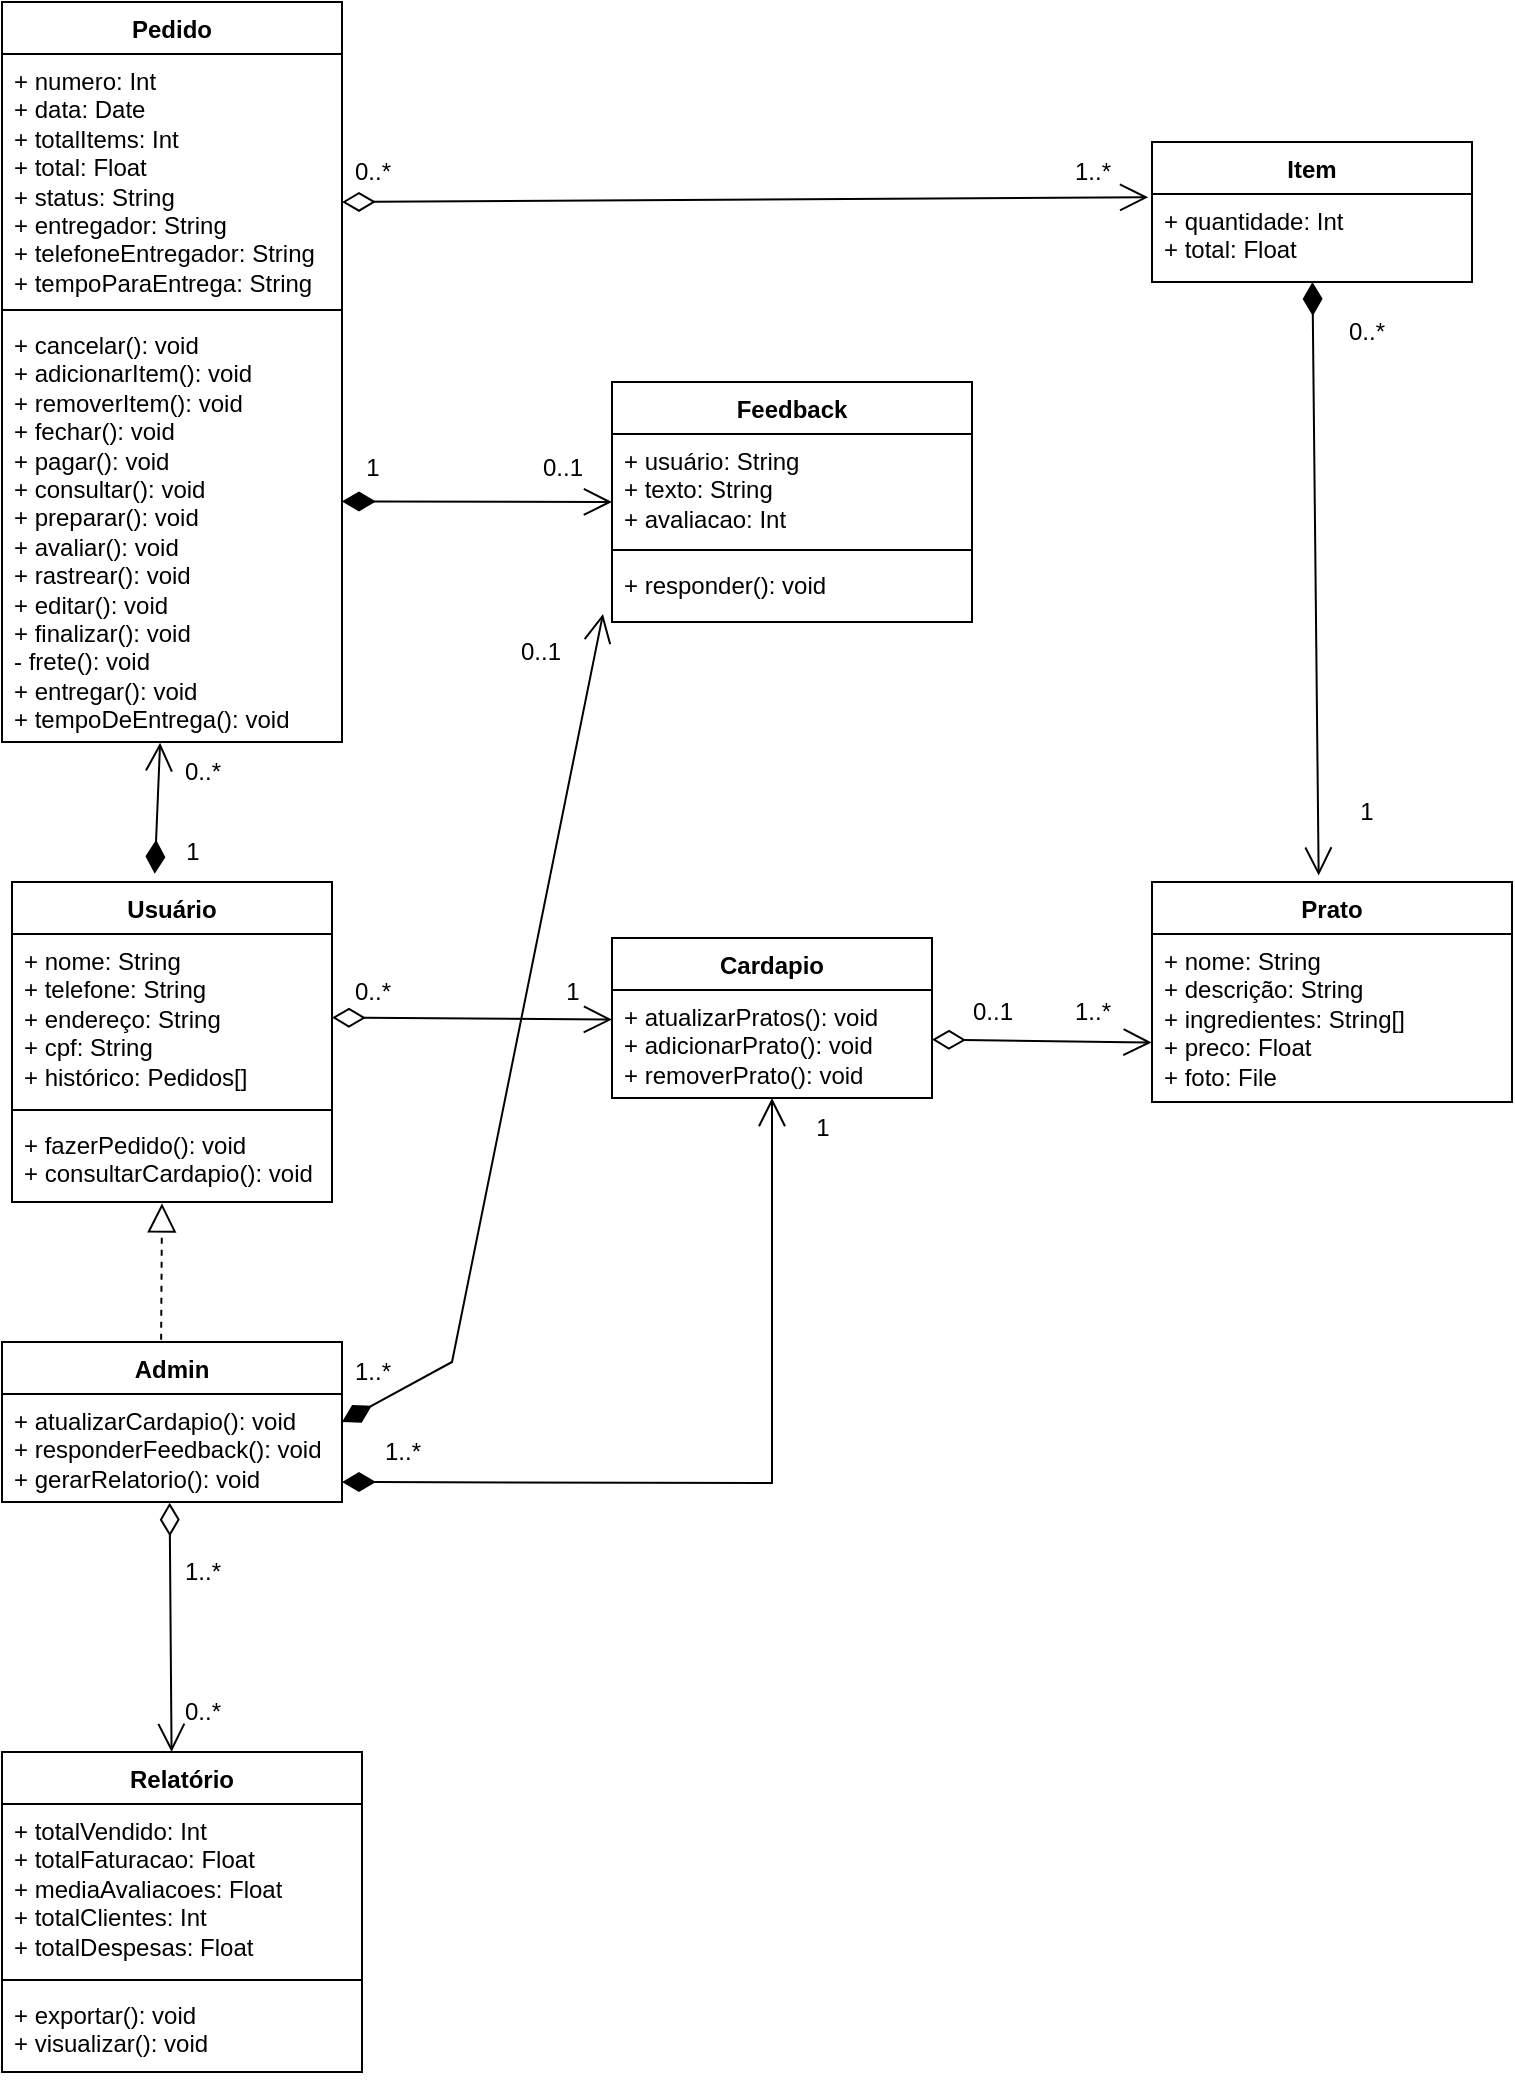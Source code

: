 <mxfile version="22.1.0" type="device">
  <diagram name="Página-1" id="g3fnGgs9r4yZHIELF1q-">
    <mxGraphModel dx="819" dy="1624" grid="1" gridSize="10" guides="1" tooltips="1" connect="1" arrows="1" fold="1" page="1" pageScale="1" pageWidth="827" pageHeight="1169" math="0" shadow="0">
      <root>
        <mxCell id="0" />
        <mxCell id="1" parent="0" />
        <mxCell id="-yaVqUtb58Py8cYCI8hH-15" value="Usuário" style="swimlane;fontStyle=1;align=center;verticalAlign=top;childLayout=stackLayout;horizontal=1;startSize=26;horizontalStack=0;resizeParent=1;resizeParentMax=0;resizeLast=0;collapsible=1;marginBottom=0;whiteSpace=wrap;html=1;fixedWidth=0;resizeHeight=1;resizeWidth=1;" parent="1" vertex="1">
          <mxGeometry x="130" y="150" width="160" height="160" as="geometry" />
        </mxCell>
        <mxCell id="-yaVqUtb58Py8cYCI8hH-16" value="+ nome: String&lt;br&gt;+ telefone: String&lt;br&gt;+ endereço: String&lt;br&gt;+ cpf: String&lt;br&gt;+ histórico: Pedidos[]" style="text;strokeColor=none;fillColor=none;align=left;verticalAlign=top;spacingLeft=4;spacingRight=4;overflow=hidden;rotatable=0;points=[[0,0.5],[1,0.5]];portConstraint=eastwest;whiteSpace=wrap;html=1;" parent="-yaVqUtb58Py8cYCI8hH-15" vertex="1">
          <mxGeometry y="26" width="160" height="84" as="geometry" />
        </mxCell>
        <mxCell id="-yaVqUtb58Py8cYCI8hH-17" value="" style="line;strokeWidth=1;fillColor=none;align=left;verticalAlign=middle;spacingTop=-1;spacingLeft=3;spacingRight=3;rotatable=0;labelPosition=right;points=[];portConstraint=eastwest;strokeColor=inherit;" parent="-yaVqUtb58Py8cYCI8hH-15" vertex="1">
          <mxGeometry y="110" width="160" height="8" as="geometry" />
        </mxCell>
        <mxCell id="-yaVqUtb58Py8cYCI8hH-18" value="+ fazerPedido(): void&lt;br&gt;+ consultarCardapio(): void" style="text;strokeColor=none;fillColor=none;align=left;verticalAlign=top;spacingLeft=4;spacingRight=4;overflow=hidden;rotatable=0;points=[[0,0.5],[1,0.5]];portConstraint=eastwest;whiteSpace=wrap;html=1;" parent="-yaVqUtb58Py8cYCI8hH-15" vertex="1">
          <mxGeometry y="118" width="160" height="42" as="geometry" />
        </mxCell>
        <mxCell id="-yaVqUtb58Py8cYCI8hH-46" value="Pedido" style="swimlane;fontStyle=1;align=center;verticalAlign=top;childLayout=stackLayout;horizontal=1;startSize=26;horizontalStack=0;resizeParent=1;resizeParentMax=0;resizeLast=0;collapsible=1;marginBottom=0;whiteSpace=wrap;html=1;" parent="1" vertex="1">
          <mxGeometry x="125" y="-290" width="170" height="370" as="geometry" />
        </mxCell>
        <mxCell id="-yaVqUtb58Py8cYCI8hH-47" value="+ numero: Int&lt;br style=&quot;border-color: var(--border-color);&quot;&gt;+ data: Date&lt;br&gt;+ totalItems: Int&lt;br style=&quot;border-color: var(--border-color);&quot;&gt;+ total: Float&lt;br style=&quot;border-color: var(--border-color);&quot;&gt;+ status: String&lt;br&gt;+ entregador: String&lt;br&gt;+ telefoneEntregador: String&lt;br&gt;+ tempoParaEntrega: String" style="text;strokeColor=none;fillColor=none;align=left;verticalAlign=top;spacingLeft=4;spacingRight=4;overflow=hidden;rotatable=0;points=[[0,0.5],[1,0.5]];portConstraint=eastwest;whiteSpace=wrap;html=1;" parent="-yaVqUtb58Py8cYCI8hH-46" vertex="1">
          <mxGeometry y="26" width="170" height="124" as="geometry" />
        </mxCell>
        <mxCell id="-yaVqUtb58Py8cYCI8hH-48" value="" style="line;strokeWidth=1;fillColor=none;align=left;verticalAlign=middle;spacingTop=-1;spacingLeft=3;spacingRight=3;rotatable=0;labelPosition=right;points=[];portConstraint=eastwest;strokeColor=inherit;" parent="-yaVqUtb58Py8cYCI8hH-46" vertex="1">
          <mxGeometry y="150" width="170" height="8" as="geometry" />
        </mxCell>
        <mxCell id="-yaVqUtb58Py8cYCI8hH-49" value="+ cancelar(): void&lt;br&gt;+ adicionarItem(): void&lt;br&gt;+ removerItem(): void&lt;br&gt;+ fechar(): void&lt;br&gt;+ pagar(): void&lt;br&gt;+ consultar(): void&lt;br&gt;+ preparar(): void&lt;br&gt;+ avaliar(): void&lt;br&gt;+ rastrear(): void&lt;br&gt;+ editar(): void&lt;br&gt;+ finalizar(): void&lt;br&gt;- frete(): void&lt;br&gt;+ entregar(): void&lt;br&gt;+ tempoDeEntrega(): void" style="text;strokeColor=none;fillColor=none;align=left;verticalAlign=top;spacingLeft=4;spacingRight=4;overflow=hidden;rotatable=0;points=[[0,0.5],[1,0.5]];portConstraint=eastwest;whiteSpace=wrap;html=1;" parent="-yaVqUtb58Py8cYCI8hH-46" vertex="1">
          <mxGeometry y="158" width="170" height="212" as="geometry" />
        </mxCell>
        <mxCell id="-yaVqUtb58Py8cYCI8hH-50" value="Item" style="swimlane;fontStyle=1;align=center;verticalAlign=top;childLayout=stackLayout;horizontal=1;startSize=26;horizontalStack=0;resizeParent=1;resizeParentMax=0;resizeLast=0;collapsible=1;marginBottom=0;whiteSpace=wrap;html=1;" parent="1" vertex="1">
          <mxGeometry x="700" y="-220" width="160" height="70" as="geometry" />
        </mxCell>
        <mxCell id="-yaVqUtb58Py8cYCI8hH-51" value="+ quantidade: Int&lt;br style=&quot;border-color: var(--border-color);&quot;&gt;+ total: Float" style="text;strokeColor=none;fillColor=none;align=left;verticalAlign=top;spacingLeft=4;spacingRight=4;overflow=hidden;rotatable=0;points=[[0,0.5],[1,0.5]];portConstraint=eastwest;whiteSpace=wrap;html=1;" parent="-yaVqUtb58Py8cYCI8hH-50" vertex="1">
          <mxGeometry y="26" width="160" height="44" as="geometry" />
        </mxCell>
        <mxCell id="-yaVqUtb58Py8cYCI8hH-61" value="Cardapio" style="swimlane;fontStyle=1;align=center;verticalAlign=top;childLayout=stackLayout;horizontal=1;startSize=26;horizontalStack=0;resizeParent=1;resizeParentMax=0;resizeLast=0;collapsible=1;marginBottom=0;whiteSpace=wrap;html=1;fixedWidth=0;resizeHeight=1;resizeWidth=1;" parent="1" vertex="1">
          <mxGeometry x="430" y="178" width="160" height="80" as="geometry" />
        </mxCell>
        <mxCell id="-yaVqUtb58Py8cYCI8hH-64" value="+ atualizarPratos(): void&lt;br&gt;+ adicionarPrato(): void&lt;br&gt;+ removerPrato(): void" style="text;strokeColor=none;fillColor=none;align=left;verticalAlign=top;spacingLeft=4;spacingRight=4;overflow=hidden;rotatable=0;points=[[0,0.5],[1,0.5]];portConstraint=eastwest;whiteSpace=wrap;html=1;" parent="-yaVqUtb58Py8cYCI8hH-61" vertex="1">
          <mxGeometry y="26" width="160" height="54" as="geometry" />
        </mxCell>
        <mxCell id="-yaVqUtb58Py8cYCI8hH-65" value="Prato" style="swimlane;fontStyle=1;align=center;verticalAlign=top;childLayout=stackLayout;horizontal=1;startSize=26;horizontalStack=0;resizeParent=1;resizeParentMax=0;resizeLast=0;collapsible=1;marginBottom=0;whiteSpace=wrap;html=1;fixedWidth=0;resizeHeight=1;resizeWidth=1;" parent="1" vertex="1">
          <mxGeometry x="700" y="150" width="180" height="110" as="geometry" />
        </mxCell>
        <mxCell id="-yaVqUtb58Py8cYCI8hH-66" value="+ nome: String&lt;br&gt;+ descrição: String&lt;br&gt;+ ingredientes: String[]&lt;br&gt;+ preco: Float&lt;br&gt;+ foto: File" style="text;strokeColor=none;fillColor=none;align=left;verticalAlign=top;spacingLeft=4;spacingRight=4;overflow=hidden;rotatable=0;points=[[0,0.5],[1,0.5]];portConstraint=eastwest;whiteSpace=wrap;html=1;" parent="-yaVqUtb58Py8cYCI8hH-65" vertex="1">
          <mxGeometry y="26" width="180" height="84" as="geometry" />
        </mxCell>
        <mxCell id="-yaVqUtb58Py8cYCI8hH-73" value="Admin" style="swimlane;fontStyle=1;align=center;verticalAlign=top;childLayout=stackLayout;horizontal=1;startSize=26;horizontalStack=0;resizeParent=1;resizeParentMax=0;resizeLast=0;collapsible=1;marginBottom=0;whiteSpace=wrap;html=1;fixedWidth=0;resizeHeight=1;resizeWidth=1;" parent="1" vertex="1">
          <mxGeometry x="125" y="380" width="170" height="80" as="geometry" />
        </mxCell>
        <mxCell id="-yaVqUtb58Py8cYCI8hH-76" value="+ atualizarCardapio(): void&lt;br&gt;+ responderFeedback(): void&lt;br&gt;+ gerarRelatorio(): void" style="text;strokeColor=none;fillColor=none;align=left;verticalAlign=top;spacingLeft=4;spacingRight=4;overflow=hidden;rotatable=0;points=[[0,0.5],[1,0.5]];portConstraint=eastwest;whiteSpace=wrap;html=1;" parent="-yaVqUtb58Py8cYCI8hH-73" vertex="1">
          <mxGeometry y="26" width="170" height="54" as="geometry" />
        </mxCell>
        <mxCell id="-yaVqUtb58Py8cYCI8hH-86" value="Feedback" style="swimlane;fontStyle=1;align=center;verticalAlign=top;childLayout=stackLayout;horizontal=1;startSize=26;horizontalStack=0;resizeParent=1;resizeParentMax=0;resizeLast=0;collapsible=1;marginBottom=0;whiteSpace=wrap;html=1;fixedWidth=0;resizeHeight=1;resizeWidth=1;" parent="1" vertex="1">
          <mxGeometry x="430" y="-100" width="180" height="120" as="geometry" />
        </mxCell>
        <mxCell id="-yaVqUtb58Py8cYCI8hH-87" value="+ usuário: String&lt;br style=&quot;border-color: var(--border-color);&quot;&gt;+ texto: String&lt;br style=&quot;border-color: var(--border-color);&quot;&gt;+ avaliacao: Int" style="text;strokeColor=none;fillColor=none;align=left;verticalAlign=top;spacingLeft=4;spacingRight=4;overflow=hidden;rotatable=0;points=[[0,0.5],[1,0.5]];portConstraint=eastwest;whiteSpace=wrap;html=1;" parent="-yaVqUtb58Py8cYCI8hH-86" vertex="1">
          <mxGeometry y="26" width="180" height="54" as="geometry" />
        </mxCell>
        <mxCell id="-yaVqUtb58Py8cYCI8hH-88" value="" style="line;strokeWidth=1;fillColor=none;align=left;verticalAlign=middle;spacingTop=-1;spacingLeft=3;spacingRight=3;rotatable=0;labelPosition=right;points=[];portConstraint=eastwest;strokeColor=inherit;" parent="-yaVqUtb58Py8cYCI8hH-86" vertex="1">
          <mxGeometry y="80" width="180" height="8" as="geometry" />
        </mxCell>
        <mxCell id="-yaVqUtb58Py8cYCI8hH-89" value="+ responder(): void" style="text;strokeColor=none;fillColor=none;align=left;verticalAlign=top;spacingLeft=4;spacingRight=4;overflow=hidden;rotatable=0;points=[[0,0.5],[1,0.5]];portConstraint=eastwest;whiteSpace=wrap;html=1;" parent="-yaVqUtb58Py8cYCI8hH-86" vertex="1">
          <mxGeometry y="88" width="180" height="32" as="geometry" />
        </mxCell>
        <mxCell id="-yaVqUtb58Py8cYCI8hH-93" value="Relatório" style="swimlane;fontStyle=1;align=center;verticalAlign=top;childLayout=stackLayout;horizontal=1;startSize=26;horizontalStack=0;resizeParent=1;resizeParentMax=0;resizeLast=0;collapsible=1;marginBottom=0;whiteSpace=wrap;html=1;fixedWidth=0;resizeHeight=1;resizeWidth=1;" parent="1" vertex="1">
          <mxGeometry x="125" y="585" width="180" height="160" as="geometry" />
        </mxCell>
        <mxCell id="-yaVqUtb58Py8cYCI8hH-94" value="+ totalVendido: Int&lt;br style=&quot;border-color: var(--border-color);&quot;&gt;+ totalFaturacao: Float&lt;br style=&quot;border-color: var(--border-color);&quot;&gt;+ mediaAvaliacoes: Float&lt;br&gt;+ totalClientes: Int&lt;br&gt;+ totalDespesas: Float" style="text;strokeColor=none;fillColor=none;align=left;verticalAlign=top;spacingLeft=4;spacingRight=4;overflow=hidden;rotatable=0;points=[[0,0.5],[1,0.5]];portConstraint=eastwest;whiteSpace=wrap;html=1;" parent="-yaVqUtb58Py8cYCI8hH-93" vertex="1">
          <mxGeometry y="26" width="180" height="84" as="geometry" />
        </mxCell>
        <mxCell id="-yaVqUtb58Py8cYCI8hH-95" value="" style="line;strokeWidth=1;fillColor=none;align=left;verticalAlign=middle;spacingTop=-1;spacingLeft=3;spacingRight=3;rotatable=0;labelPosition=right;points=[];portConstraint=eastwest;strokeColor=inherit;" parent="-yaVqUtb58Py8cYCI8hH-93" vertex="1">
          <mxGeometry y="110" width="180" height="8" as="geometry" />
        </mxCell>
        <mxCell id="-yaVqUtb58Py8cYCI8hH-96" value="+ exportar(): void&lt;br&gt;+ visualizar(): void" style="text;strokeColor=none;fillColor=none;align=left;verticalAlign=top;spacingLeft=4;spacingRight=4;overflow=hidden;rotatable=0;points=[[0,0.5],[1,0.5]];portConstraint=eastwest;whiteSpace=wrap;html=1;" parent="-yaVqUtb58Py8cYCI8hH-93" vertex="1">
          <mxGeometry y="118" width="180" height="42" as="geometry" />
        </mxCell>
        <mxCell id="-yaVqUtb58Py8cYCI8hH-100" value="" style="endArrow=block;dashed=1;endFill=0;endSize=12;html=1;rounded=0;entryX=0.515;entryY=1.016;entryDx=0;entryDy=0;entryPerimeter=0;exitX=0.468;exitY=-0.014;exitDx=0;exitDy=0;exitPerimeter=0;" parent="1" source="-yaVqUtb58Py8cYCI8hH-73" edge="1">
          <mxGeometry width="160" relative="1" as="geometry">
            <mxPoint x="202.6" y="380" as="sourcePoint" />
            <mxPoint x="205.0" y="310.672" as="targetPoint" />
          </mxGeometry>
        </mxCell>
        <mxCell id="-yaVqUtb58Py8cYCI8hH-101" value="" style="endArrow=open;html=1;endSize=12;startArrow=diamondThin;startSize=14;startFill=0;align=left;verticalAlign=bottom;rounded=0;exitX=0.493;exitY=1.006;exitDx=0;exitDy=0;exitPerimeter=0;entryX=0.471;entryY=0;entryDx=0;entryDy=0;entryPerimeter=0;" parent="1" source="-yaVqUtb58Py8cYCI8hH-76" target="-yaVqUtb58Py8cYCI8hH-93" edge="1">
          <mxGeometry x="-1" y="3" relative="1" as="geometry">
            <mxPoint x="209.44" y="458.92" as="sourcePoint" />
            <mxPoint x="210" y="580" as="targetPoint" />
          </mxGeometry>
        </mxCell>
        <mxCell id="-yaVqUtb58Py8cYCI8hH-102" value="1..*" style="text;html=1;align=center;verticalAlign=middle;resizable=0;points=[];autosize=1;strokeColor=none;fillColor=none;" parent="1" vertex="1">
          <mxGeometry x="205" y="480" width="40" height="30" as="geometry" />
        </mxCell>
        <mxCell id="-yaVqUtb58Py8cYCI8hH-103" value="0..*" style="text;html=1;align=center;verticalAlign=middle;resizable=0;points=[];autosize=1;strokeColor=none;fillColor=none;" parent="1" vertex="1">
          <mxGeometry x="205" y="550" width="40" height="30" as="geometry" />
        </mxCell>
        <mxCell id="-yaVqUtb58Py8cYCI8hH-104" value="" style="endArrow=open;html=1;endSize=12;startArrow=diamondThin;startSize=14;startFill=0;edgeStyle=orthogonalEdgeStyle;align=left;verticalAlign=bottom;rounded=0;entryX=0;entryY=0.274;entryDx=0;entryDy=0;entryPerimeter=0;" parent="1" target="-yaVqUtb58Py8cYCI8hH-64" edge="1">
          <mxGeometry x="-1" y="3" relative="1" as="geometry">
            <mxPoint x="290" y="217.8" as="sourcePoint" />
            <mxPoint x="450" y="217.8" as="targetPoint" />
          </mxGeometry>
        </mxCell>
        <mxCell id="-yaVqUtb58Py8cYCI8hH-105" value="0..*" style="text;html=1;align=center;verticalAlign=middle;resizable=0;points=[];autosize=1;strokeColor=none;fillColor=none;" parent="1" vertex="1">
          <mxGeometry x="290" y="190" width="40" height="30" as="geometry" />
        </mxCell>
        <mxCell id="-yaVqUtb58Py8cYCI8hH-106" value="1" style="text;html=1;align=center;verticalAlign=middle;resizable=0;points=[];autosize=1;strokeColor=none;fillColor=none;" parent="1" vertex="1">
          <mxGeometry x="395" y="190" width="30" height="30" as="geometry" />
        </mxCell>
        <mxCell id="-yaVqUtb58Py8cYCI8hH-108" value="" style="endArrow=open;html=1;endSize=12;startArrow=diamondThin;startSize=14;startFill=1;edgeStyle=orthogonalEdgeStyle;align=left;verticalAlign=bottom;rounded=0;entryX=0.5;entryY=1;entryDx=0;entryDy=0;" parent="1" target="-yaVqUtb58Py8cYCI8hH-61" edge="1">
          <mxGeometry x="-1" y="3" relative="1" as="geometry">
            <mxPoint x="295" y="450" as="sourcePoint" />
            <mxPoint x="455" y="450" as="targetPoint" />
          </mxGeometry>
        </mxCell>
        <mxCell id="-yaVqUtb58Py8cYCI8hH-109" value="1..*" style="text;html=1;align=center;verticalAlign=middle;resizable=0;points=[];autosize=1;strokeColor=none;fillColor=none;" parent="1" vertex="1">
          <mxGeometry x="305" y="420" width="40" height="30" as="geometry" />
        </mxCell>
        <mxCell id="-yaVqUtb58Py8cYCI8hH-111" value="1" style="text;html=1;align=center;verticalAlign=middle;resizable=0;points=[];autosize=1;strokeColor=none;fillColor=none;" parent="1" vertex="1">
          <mxGeometry x="520" y="258" width="30" height="30" as="geometry" />
        </mxCell>
        <mxCell id="-yaVqUtb58Py8cYCI8hH-112" value="" style="endArrow=open;html=1;endSize=12;startArrow=diamondThin;startSize=14;startFill=1;align=left;verticalAlign=bottom;rounded=0;entryX=0.465;entryY=1.002;entryDx=0;entryDy=0;entryPerimeter=0;exitX=0.446;exitY=-0.026;exitDx=0;exitDy=0;exitPerimeter=0;" parent="1" source="-yaVqUtb58Py8cYCI8hH-15" target="-yaVqUtb58Py8cYCI8hH-49" edge="1">
          <mxGeometry x="-1" y="3" relative="1" as="geometry">
            <mxPoint x="210" y="148" as="sourcePoint" />
            <mxPoint x="214.97" y="39.996" as="targetPoint" />
          </mxGeometry>
        </mxCell>
        <mxCell id="-yaVqUtb58Py8cYCI8hH-113" value="0..*" style="text;html=1;align=center;verticalAlign=middle;resizable=0;points=[];autosize=1;strokeColor=none;fillColor=none;" parent="1" vertex="1">
          <mxGeometry x="205" y="80" width="40" height="30" as="geometry" />
        </mxCell>
        <mxCell id="-yaVqUtb58Py8cYCI8hH-114" value="1" style="text;html=1;align=center;verticalAlign=middle;resizable=0;points=[];autosize=1;strokeColor=none;fillColor=none;" parent="1" vertex="1">
          <mxGeometry x="205" y="120" width="30" height="30" as="geometry" />
        </mxCell>
        <mxCell id="-yaVqUtb58Py8cYCI8hH-115" value="" style="endArrow=open;html=1;endSize=12;startArrow=diamondThin;startSize=14;startFill=0;align=left;verticalAlign=bottom;rounded=0;entryX=-0.012;entryY=0.037;entryDx=0;entryDy=0;entryPerimeter=0;" parent="1" target="-yaVqUtb58Py8cYCI8hH-51" edge="1">
          <mxGeometry x="-1" y="3" relative="1" as="geometry">
            <mxPoint x="295" y="-190" as="sourcePoint" />
            <mxPoint x="455" y="-190" as="targetPoint" />
          </mxGeometry>
        </mxCell>
        <mxCell id="-yaVqUtb58Py8cYCI8hH-116" value="0..*" style="text;html=1;align=center;verticalAlign=middle;resizable=0;points=[];autosize=1;strokeColor=none;fillColor=none;" parent="1" vertex="1">
          <mxGeometry x="290" y="-220" width="40" height="30" as="geometry" />
        </mxCell>
        <mxCell id="-yaVqUtb58Py8cYCI8hH-117" value="1..*" style="text;html=1;align=center;verticalAlign=middle;resizable=0;points=[];autosize=1;strokeColor=none;fillColor=none;" parent="1" vertex="1">
          <mxGeometry x="650" y="-220" width="40" height="30" as="geometry" />
        </mxCell>
        <mxCell id="-yaVqUtb58Py8cYCI8hH-118" value="" style="endArrow=open;html=1;endSize=12;startArrow=diamondThin;startSize=14;startFill=1;align=left;verticalAlign=bottom;rounded=0;" parent="1" edge="1">
          <mxGeometry x="-1" y="3" relative="1" as="geometry">
            <mxPoint x="295" y="-40.29" as="sourcePoint" />
            <mxPoint x="430" y="-40" as="targetPoint" />
          </mxGeometry>
        </mxCell>
        <mxCell id="-yaVqUtb58Py8cYCI8hH-119" value="1" style="text;html=1;align=center;verticalAlign=middle;resizable=0;points=[];autosize=1;strokeColor=none;fillColor=none;" parent="1" vertex="1">
          <mxGeometry x="295" y="-72" width="30" height="30" as="geometry" />
        </mxCell>
        <mxCell id="-yaVqUtb58Py8cYCI8hH-120" value="0..1" style="text;html=1;align=center;verticalAlign=middle;resizable=0;points=[];autosize=1;strokeColor=none;fillColor=none;" parent="1" vertex="1">
          <mxGeometry x="385" y="-72" width="40" height="30" as="geometry" />
        </mxCell>
        <mxCell id="-yaVqUtb58Py8cYCI8hH-121" value="" style="endArrow=open;html=1;endSize=12;startArrow=diamondThin;startSize=14;startFill=1;align=left;verticalAlign=bottom;rounded=0;entryX=-0.025;entryY=0.875;entryDx=0;entryDy=0;entryPerimeter=0;" parent="1" target="-yaVqUtb58Py8cYCI8hH-89" edge="1">
          <mxGeometry x="-1" y="3" relative="1" as="geometry">
            <mxPoint x="295" y="420" as="sourcePoint" />
            <mxPoint x="455" y="420" as="targetPoint" />
            <Array as="points">
              <mxPoint x="350" y="390" />
            </Array>
          </mxGeometry>
        </mxCell>
        <mxCell id="-yaVqUtb58Py8cYCI8hH-122" value="1..*" style="text;html=1;align=center;verticalAlign=middle;resizable=0;points=[];autosize=1;strokeColor=none;fillColor=none;" parent="1" vertex="1">
          <mxGeometry x="290" y="380" width="40" height="30" as="geometry" />
        </mxCell>
        <mxCell id="-yaVqUtb58Py8cYCI8hH-123" value="0..1" style="text;html=1;align=center;verticalAlign=middle;resizable=0;points=[];autosize=1;strokeColor=none;fillColor=none;" parent="1" vertex="1">
          <mxGeometry x="374" y="20" width="40" height="30" as="geometry" />
        </mxCell>
        <mxCell id="-yaVqUtb58Py8cYCI8hH-124" value="" style="endArrow=open;html=1;endSize=12;startArrow=diamondThin;startSize=14;startFill=0;align=left;verticalAlign=bottom;rounded=0;entryX=-0.001;entryY=0.646;entryDx=0;entryDy=0;entryPerimeter=0;" parent="1" target="-yaVqUtb58Py8cYCI8hH-66" edge="1">
          <mxGeometry x="-1" y="3" relative="1" as="geometry">
            <mxPoint x="590" y="228.79" as="sourcePoint" />
            <mxPoint x="730" y="229.99" as="targetPoint" />
          </mxGeometry>
        </mxCell>
        <mxCell id="-yaVqUtb58Py8cYCI8hH-125" value="0..1" style="text;html=1;align=center;verticalAlign=middle;resizable=0;points=[];autosize=1;strokeColor=none;fillColor=none;" parent="1" vertex="1">
          <mxGeometry x="600" y="200" width="40" height="30" as="geometry" />
        </mxCell>
        <mxCell id="-yaVqUtb58Py8cYCI8hH-126" value="1..*" style="text;html=1;align=center;verticalAlign=middle;resizable=0;points=[];autosize=1;strokeColor=none;fillColor=none;" parent="1" vertex="1">
          <mxGeometry x="650" y="200" width="40" height="30" as="geometry" />
        </mxCell>
        <mxCell id="-yaVqUtb58Py8cYCI8hH-127" value="" style="endArrow=open;html=1;endSize=12;startArrow=diamondThin;startSize=14;startFill=1;align=left;verticalAlign=bottom;rounded=0;entryX=0.463;entryY=-0.029;entryDx=0;entryDy=0;entryPerimeter=0;" parent="1" source="-yaVqUtb58Py8cYCI8hH-51" target="-yaVqUtb58Py8cYCI8hH-65" edge="1">
          <mxGeometry x="-1" y="3" relative="1" as="geometry">
            <mxPoint x="690" y="-110.29" as="sourcePoint" />
            <mxPoint x="825" y="-110" as="targetPoint" />
          </mxGeometry>
        </mxCell>
        <mxCell id="-yaVqUtb58Py8cYCI8hH-128" value="1" style="text;html=1;align=center;verticalAlign=middle;resizable=0;points=[];autosize=1;strokeColor=none;fillColor=none;" parent="1" vertex="1">
          <mxGeometry x="792" y="100" width="30" height="30" as="geometry" />
        </mxCell>
        <mxCell id="-yaVqUtb58Py8cYCI8hH-129" value="0..*" style="text;html=1;align=center;verticalAlign=middle;resizable=0;points=[];autosize=1;strokeColor=none;fillColor=none;" parent="1" vertex="1">
          <mxGeometry x="787" y="-140" width="40" height="30" as="geometry" />
        </mxCell>
      </root>
    </mxGraphModel>
  </diagram>
</mxfile>
